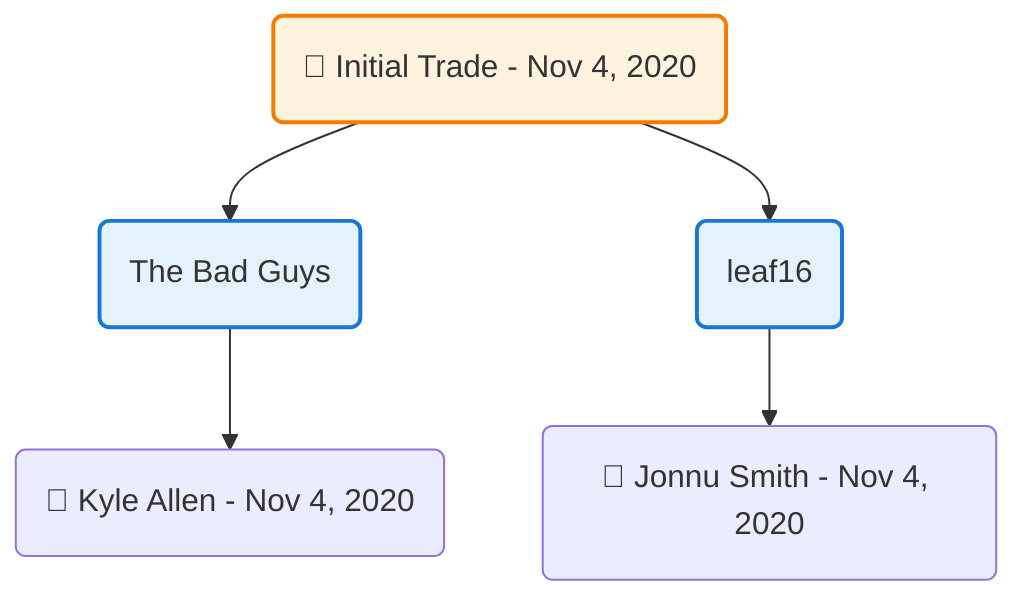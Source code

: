 flowchart TD

    TRADE_MAIN("🔄 Initial Trade - Nov 4, 2020")
    TEAM_1("The Bad Guys")
    TEAM_2("leaf16")
    NODE_07e9bb74-3c34-4115-9e09-89d21b83ef20("🔄 Kyle Allen - Nov 4, 2020")
    NODE_4dcfb48b-69ec-4875-9d24-d5cf6b2bdcc5("🔄 Jonnu Smith - Nov 4, 2020")

    TRADE_MAIN --> TEAM_1
    TRADE_MAIN --> TEAM_2
    TEAM_1 --> NODE_07e9bb74-3c34-4115-9e09-89d21b83ef20
    TEAM_2 --> NODE_4dcfb48b-69ec-4875-9d24-d5cf6b2bdcc5

    %% Node styling
    classDef teamNode fill:#e3f2fd,stroke:#1976d2,stroke-width:2px
    classDef tradeNode fill:#fff3e0,stroke:#f57c00,stroke-width:2px
    classDef playerNode fill:#f3e5f5,stroke:#7b1fa2,stroke-width:1px
    classDef nonRootPlayerNode fill:#f5f5f5,stroke:#757575,stroke-width:1px
    classDef endNode fill:#ffebee,stroke:#c62828,stroke-width:2px
    classDef waiverNode fill:#e8f5e8,stroke:#388e3c,stroke-width:2px
    classDef championshipNode fill:#fff9c4,stroke:#f57f17,stroke-width:3px

    class TEAM_1,TEAM_2 teamNode
    class TRADE_MAIN tradeNode